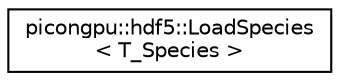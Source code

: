 digraph "Graphical Class Hierarchy"
{
 // LATEX_PDF_SIZE
  edge [fontname="Helvetica",fontsize="10",labelfontname="Helvetica",labelfontsize="10"];
  node [fontname="Helvetica",fontsize="10",shape=record];
  rankdir="LR";
  Node0 [label="picongpu::hdf5::LoadSpecies\l\< T_Species \>",height=0.2,width=0.4,color="black", fillcolor="white", style="filled",URL="$structpicongpu_1_1hdf5_1_1_load_species.html",tooltip="Load species from HDF5 checkpoint file."];
}
